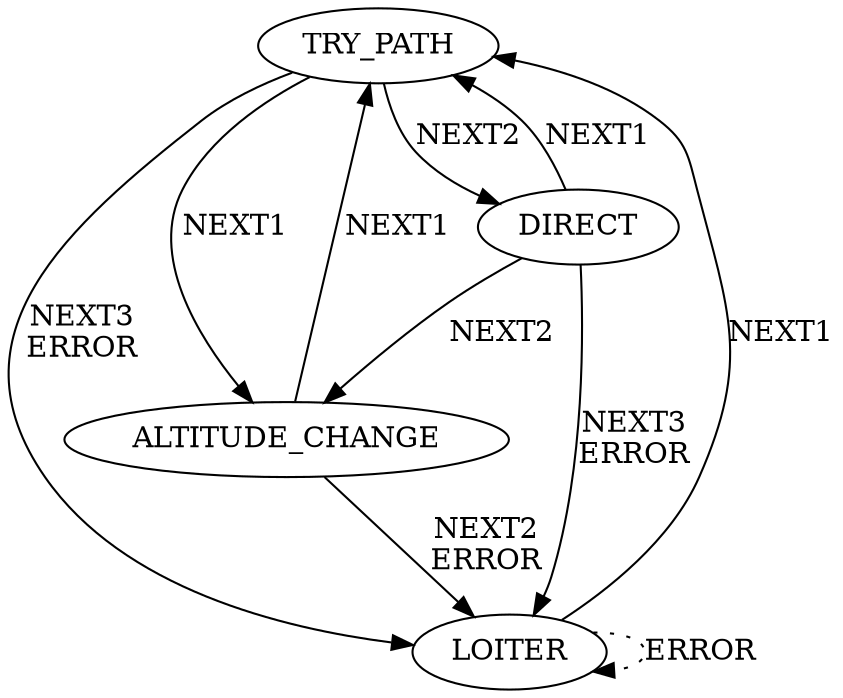 digraph {
    "TRY_PATH" -> "ALTITUDE_CHANGE" [label="NEXT1", style="solid", weight=1]
    "TRY_PATH" -> "DIRECT" [label="NEXT2", style="solid", weight=1]
    "TRY_PATH" -> "LOITER" [label="NEXT3\nERROR", style="solid", weight=1]
    "LOITER" -> "TRY_PATH" [label="NEXT1", style="solid", weight=1]
    "LOITER" -> "LOITER" [label="ERROR", style="dotted", weight=0.1]
    "DIRECT" -> "TRY_PATH" [label="NEXT1", style="solid", weight=1]
    "DIRECT" -> "ALTITUDE_CHANGE" [label="NEXT2", style="solid", weight=1]
    "DIRECT" -> "LOITER" [label="NEXT3\nERROR", style="solid", weight=1]
    "ALTITUDE_CHANGE" -> "TRY_PATH" [label="NEXT1", style="solid", weight=1]
    "ALTITUDE_CHANGE" -> "LOITER" [label="NEXT2\nERROR", style="solid", weight=1]
}